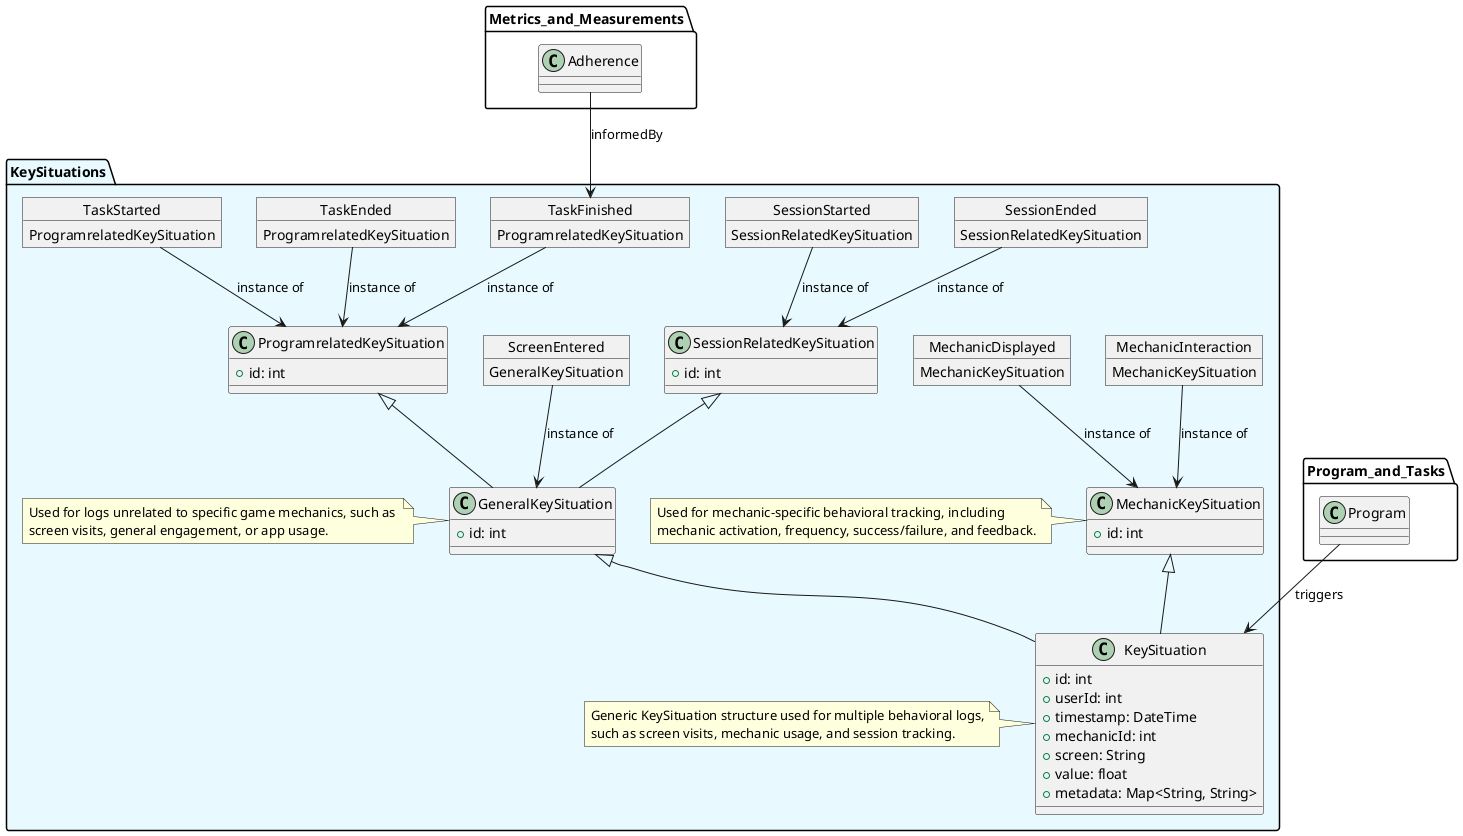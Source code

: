 @startuml
package KeySituations #e8faffff {
  class KeySituation {
    +id: int
    +userId: int
    +timestamp: DateTime
    +mechanicId: int
    +screen: String
    +value: float
    +metadata: Map<String, String>
  }

  class MechanicKeySituation {
    +id: int
  
  }
  class GeneralKeySituation {
    +id: int
    
  }
  class ProgramrelatedKeySituation {
    +id: int
  }
  ProgramrelatedKeySituation <|-- GeneralKeySituation 

  class SessionRelatedKeySituation {
    +id: int
  }
  SessionRelatedKeySituation <|-- GeneralKeySituation 

  GeneralKeySituation <|-- KeySituation 
  MechanicKeySituation <|-- KeySituation

  object TaskFinished
  TaskFinished : ProgramrelatedKeySituation
  TaskFinished --> ProgramrelatedKeySituation : "instance of"

  object MechanicDisplayed
  MechanicDisplayed : MechanicKeySituation
  MechanicDisplayed --> MechanicKeySituation : "instance of"

  object MechanicInteraction
  MechanicInteraction : MechanicKeySituation
  MechanicInteraction --> MechanicKeySituation : "instance of"

  object SessionStarted
  SessionStarted : SessionRelatedKeySituation
  SessionStarted --> SessionRelatedKeySituation : "instance of"

  object TaskStarted
  TaskStarted : ProgramrelatedKeySituation
  TaskStarted --> ProgramrelatedKeySituation : "instance of"

  object TaskEnded
  TaskEnded : ProgramrelatedKeySituation
  TaskEnded --> ProgramrelatedKeySituation : "instance of"

  object SessionEnded
  SessionEnded : SessionRelatedKeySituation
  SessionEnded --> SessionRelatedKeySituation : "instance of"

  object ScreenEntered
  ScreenEntered : GeneralKeySituation
  ScreenEntered --> GeneralKeySituation : "instance of"

  note left of KeySituation
  Generic KeySituation structure used for multiple behavioral logs,
  such as screen visits, mechanic usage, and session tracking.
  end note

  note left of GeneralKeySituation
  Used for logs unrelated to specific game mechanics, such as 
  screen visits, general engagement, or app usage.
  end note

  note left of MechanicKeySituation
  Used for mechanic-specific behavioral tracking, including
  mechanic activation, frequency, success/failure, and feedback.
  end note
}
Program_and_Tasks.Program --> KeySituation : "triggers"
Metrics_and_Measurements.Adherence --> KeySituations.TaskFinished : "informedBy"
@enduml